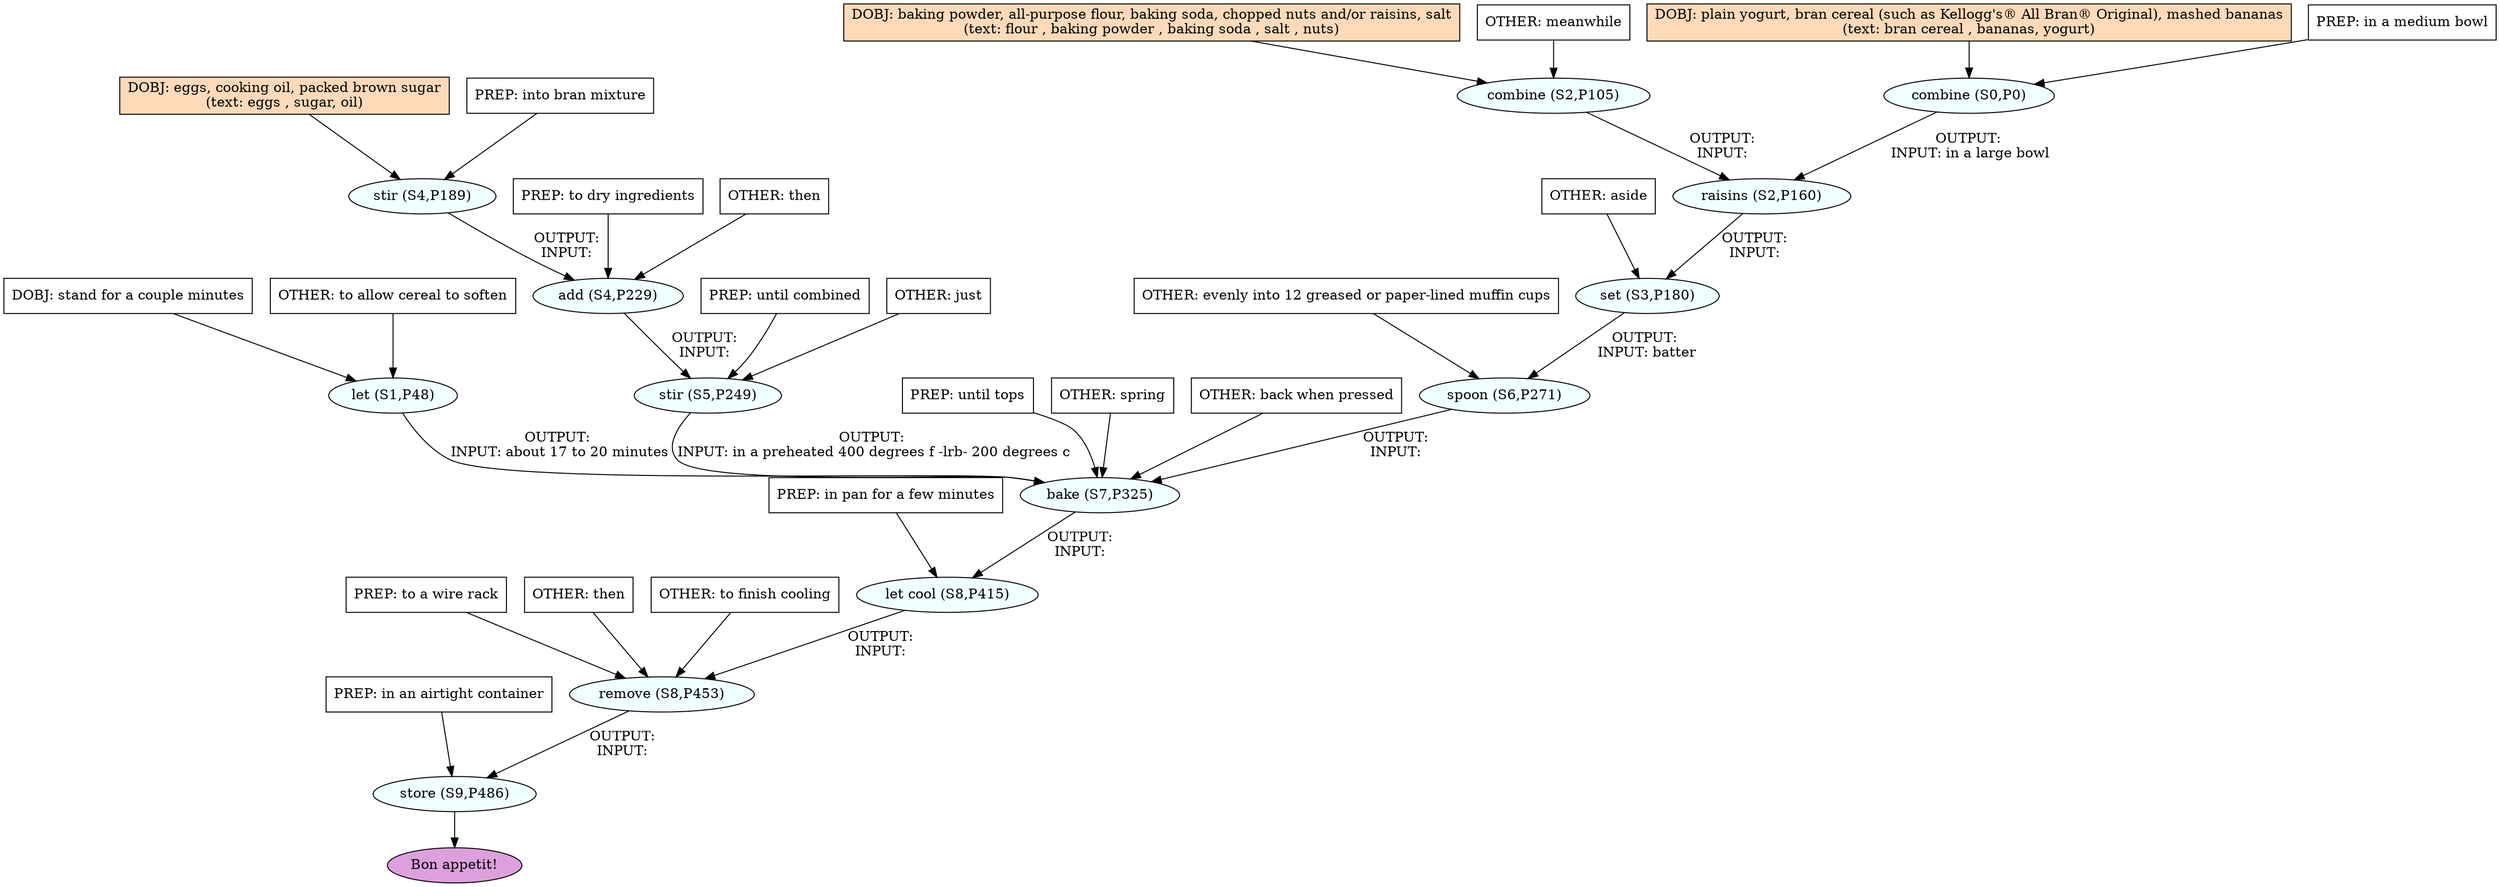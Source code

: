 digraph recipe {
E0[label="combine (S0,P0)", shape=oval, style=filled, fillcolor=azure]
E1[label="let (S1,P48)", shape=oval, style=filled, fillcolor=azure]
E2[label="combine (S2,P105)", shape=oval, style=filled, fillcolor=azure]
E3[label="raisins (S2,P160)", shape=oval, style=filled, fillcolor=azure]
E4[label="set (S3,P180)", shape=oval, style=filled, fillcolor=azure]
E5[label="stir (S4,P189)", shape=oval, style=filled, fillcolor=azure]
E6[label="add (S4,P229)", shape=oval, style=filled, fillcolor=azure]
E7[label="stir (S5,P249)", shape=oval, style=filled, fillcolor=azure]
E8[label="spoon (S6,P271)", shape=oval, style=filled, fillcolor=azure]
E9[label="bake (S7,P325)", shape=oval, style=filled, fillcolor=azure]
E10[label="let cool (S8,P415)", shape=oval, style=filled, fillcolor=azure]
E11[label="remove (S8,P453)", shape=oval, style=filled, fillcolor=azure]
E12[label="store (S9,P486)", shape=oval, style=filled, fillcolor=azure]
D1[label="DOBJ: stand for a couple minutes", shape=box, style=filled, fillcolor=white]
D1 -> E1
O1_0[label="OTHER: to allow cereal to soften", shape=box, style=filled, fillcolor=white]
O1_0 -> E1
D2[label="DOBJ: baking powder, all-purpose flour, baking soda, chopped nuts and/or raisins, salt
(text: flour , baking powder , baking soda , salt , nuts)", shape=box, style=filled, fillcolor=peachpuff]
D2 -> E2
O2_0[label="OTHER: meanwhile", shape=box, style=filled, fillcolor=white]
O2_0 -> E2
D0[label="DOBJ: plain yogurt, bran cereal (such as Kellogg's® All Bran® Original), mashed bananas
(text: bran cereal , bananas, yogurt)", shape=box, style=filled, fillcolor=peachpuff]
D0 -> E0
P0_0[label="PREP: in a medium bowl", shape=box, style=filled, fillcolor=white]
P0_0 -> E0
D5[label="DOBJ: eggs, cooking oil, packed brown sugar
(text: eggs , sugar, oil)", shape=box, style=filled, fillcolor=peachpuff]
D5 -> E5
P5_0[label="PREP: into bran mixture", shape=box, style=filled, fillcolor=white]
P5_0 -> E5
E2 -> E3 [label="OUTPUT: 
INPUT: "]
E0 -> E3 [label="OUTPUT: 
INPUT: in a large bowl"]
E3 -> E4 [label="OUTPUT: 
INPUT: "]
O4_0_0[label="OTHER: aside", shape=box, style=filled, fillcolor=white]
O4_0_0 -> E4
E5 -> E6 [label="OUTPUT: 
INPUT: "]
P6_0_0[label="PREP: to dry ingredients", shape=box, style=filled, fillcolor=white]
P6_0_0 -> E6
O6_0_0[label="OTHER: then", shape=box, style=filled, fillcolor=white]
O6_0_0 -> E6
E6 -> E7 [label="OUTPUT: 
INPUT: "]
P7_0_0[label="PREP: until combined", shape=box, style=filled, fillcolor=white]
P7_0_0 -> E7
O7_0_0[label="OTHER: just", shape=box, style=filled, fillcolor=white]
O7_0_0 -> E7
E4 -> E8 [label="OUTPUT: 
INPUT: batter"]
O8_0_0[label="OTHER: evenly into 12 greased or paper-lined muffin cups", shape=box, style=filled, fillcolor=white]
O8_0_0 -> E8
E8 -> E9 [label="OUTPUT: 
INPUT: "]
E7 -> E9 [label="OUTPUT: 
INPUT: in a preheated 400 degrees f -lrb- 200 degrees c"]
P9_1_0[label="PREP: until tops", shape=box, style=filled, fillcolor=white]
P9_1_0 -> E9
E1 -> E9 [label="OUTPUT: 
INPUT: about 17 to 20 minutes"]
O9_0_0[label="OTHER: spring", shape=box, style=filled, fillcolor=white]
O9_0_0 -> E9
O9_1_0[label="OTHER: back when pressed", shape=box, style=filled, fillcolor=white]
O9_1_0 -> E9
E9 -> E10 [label="OUTPUT: 
INPUT: "]
P10_0_0[label="PREP: in pan for a few minutes", shape=box, style=filled, fillcolor=white]
P10_0_0 -> E10
E10 -> E11 [label="OUTPUT: 
INPUT: "]
P11_0_0[label="PREP: to a wire rack", shape=box, style=filled, fillcolor=white]
P11_0_0 -> E11
O11_0_0[label="OTHER: then", shape=box, style=filled, fillcolor=white]
O11_0_0 -> E11
O11_1_0[label="OTHER: to finish cooling", shape=box, style=filled, fillcolor=white]
O11_1_0 -> E11
E11 -> E12 [label="OUTPUT: 
INPUT: "]
P12_0_0[label="PREP: in an airtight container", shape=box, style=filled, fillcolor=white]
P12_0_0 -> E12
EOR[label="Bon appetit!", shape=oval, style=filled, fillcolor=plum]
E12 -> EOR
}
